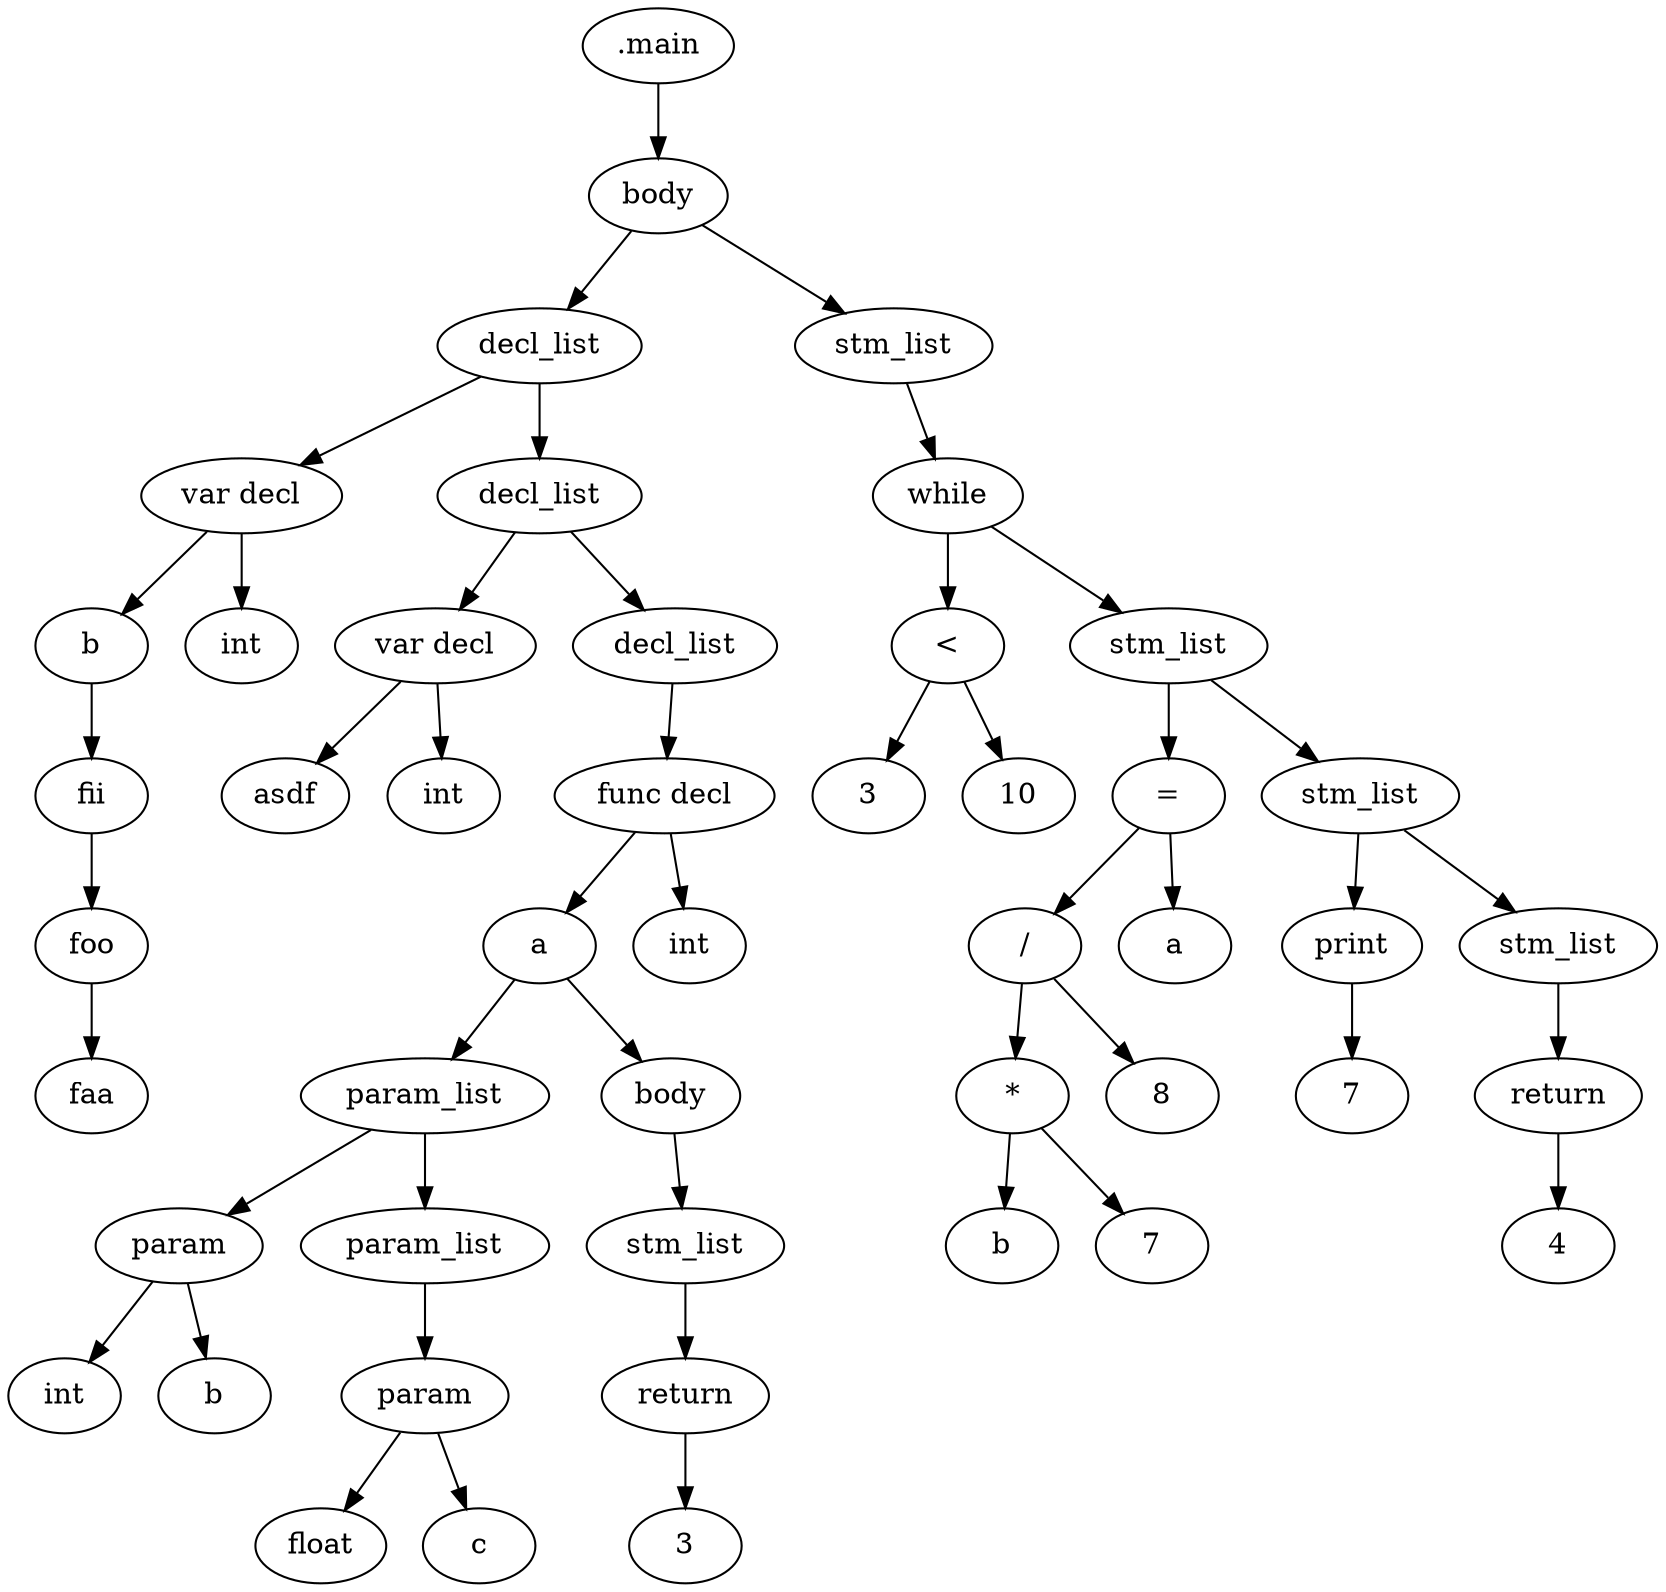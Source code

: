 digraph {
	0 [label=".main"]
	1 [label=body]
	2 [label=b]
	3 [label=fii]
	4 [label=foo]
	5 [label=faa]
	4 -> 5
	3 -> 4
	2 -> 3
	6 [label=int]
	7 [label="var decl"]
	7 -> 2
	7 -> 6
	8 [label=decl_list]
	9 [label=asdf]
	10 [label=int]
	11 [label="var decl"]
	11 -> 9
	11 -> 10
	12 [label=decl_list]
	13 [label=a]
	14 [label=param]
	15 [label=int]
	16 [label=b]
	14 -> 15
	14 -> 16
	17 [label=param_list]
	17 -> 14
	18 [label=param]
	19 [label=float]
	20 [label=c]
	18 -> 19
	18 -> 20
	21 [label=param_list]
	21 -> 18
	17 -> 21
	13 -> 17
	22 [label=body]
	23 [label=stm_list]
	24 [label=3]
	25 [label=return]
	25 -> 24
	23 -> 25
	22 -> 23
	13 -> 22
	26 [label=int]
	27 [label="func decl"]
	27 -> 13
	27 -> 26
	28 [label=decl_list]
	28 -> 27
	12 -> 28
	12 -> 11
	8 -> 12
	8 -> 7
	1 -> 8
	29 [label=stm_list]
	30 [label=3]
	31 [label=10]
	32 [label="<"]
	32 -> 30
	32 -> 31
	33 [label=stm_list]
	34 [label=b]
	35 [label=7]
	36 [label="*"]
	36 -> 34
	36 -> 35
	37 [label=8]
	38 [label="/"]
	38 -> 36
	38 -> 37
	39 [label="="]
	40 [label=a]
	39 -> 40
	39 -> 38
	33 -> 39
	41 [label=stm_list]
	42 [label=7]
	43 [label=print]
	43 -> 42
	41 -> 43
	44 [label=stm_list]
	45 [label=4]
	46 [label=return]
	46 -> 45
	44 -> 46
	41 -> 44
	33 -> 41
	47 [label=while]
	47 -> 32
	47 -> 33
	29 -> 47
	1 -> 29
	0 -> 1
}
